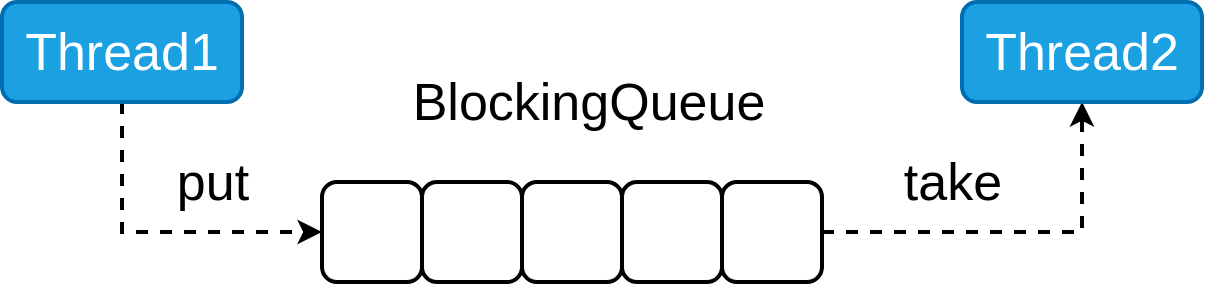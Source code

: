 <mxfile version="12.6.5" type="device"><diagram id="SCL6GIOVPtpGUegopgkn" name="Page-1"><mxGraphModel dx="599" dy="352" grid="0" gridSize="10" guides="1" tooltips="1" connect="1" arrows="1" fold="1" page="0" pageScale="1" pageWidth="827" pageHeight="1169" math="0" shadow="0"><root><mxCell id="0"/><mxCell id="1" parent="0"/><mxCell id="cUpzIBQrncNLgnFqbQG6-1" value="" style="rounded=1;whiteSpace=wrap;html=1;strokeWidth=2;fontSize=26;" vertex="1" parent="1"><mxGeometry x="280" y="150" width="50" height="50" as="geometry"/></mxCell><mxCell id="cUpzIBQrncNLgnFqbQG6-2" value="" style="rounded=1;whiteSpace=wrap;html=1;strokeWidth=2;fontSize=26;" vertex="1" parent="1"><mxGeometry x="330" y="150" width="50" height="50" as="geometry"/></mxCell><mxCell id="cUpzIBQrncNLgnFqbQG6-3" value="" style="rounded=1;whiteSpace=wrap;html=1;strokeWidth=2;fontSize=26;" vertex="1" parent="1"><mxGeometry x="380" y="150" width="50" height="50" as="geometry"/></mxCell><mxCell id="cUpzIBQrncNLgnFqbQG6-4" value="" style="rounded=1;whiteSpace=wrap;html=1;strokeWidth=2;fontSize=26;" vertex="1" parent="1"><mxGeometry x="430" y="150" width="50" height="50" as="geometry"/></mxCell><mxCell id="cUpzIBQrncNLgnFqbQG6-9" style="edgeStyle=orthogonalEdgeStyle;rounded=0;orthogonalLoop=1;jettySize=auto;html=1;exitX=1;exitY=0.5;exitDx=0;exitDy=0;entryX=0.5;entryY=1;entryDx=0;entryDy=0;dashed=1;strokeWidth=2;fontSize=26;" edge="1" parent="1" source="cUpzIBQrncNLgnFqbQG6-5" target="cUpzIBQrncNLgnFqbQG6-7"><mxGeometry relative="1" as="geometry"/></mxCell><mxCell id="cUpzIBQrncNLgnFqbQG6-5" value="" style="rounded=1;whiteSpace=wrap;html=1;strokeWidth=2;fontSize=26;" vertex="1" parent="1"><mxGeometry x="480" y="150" width="50" height="50" as="geometry"/></mxCell><mxCell id="cUpzIBQrncNLgnFqbQG6-8" style="edgeStyle=orthogonalEdgeStyle;rounded=0;orthogonalLoop=1;jettySize=auto;html=1;exitX=0.5;exitY=1;exitDx=0;exitDy=0;entryX=0;entryY=0.5;entryDx=0;entryDy=0;dashed=1;strokeWidth=2;fontSize=26;" edge="1" parent="1" source="cUpzIBQrncNLgnFqbQG6-6" target="cUpzIBQrncNLgnFqbQG6-1"><mxGeometry relative="1" as="geometry"/></mxCell><mxCell id="cUpzIBQrncNLgnFqbQG6-6" value="Thread1" style="rounded=1;whiteSpace=wrap;html=1;strokeWidth=2;fontSize=26;fillColor=#1ba1e2;strokeColor=#006EAF;fontColor=#ffffff;" vertex="1" parent="1"><mxGeometry x="120" y="60" width="120" height="50" as="geometry"/></mxCell><mxCell id="cUpzIBQrncNLgnFqbQG6-7" value="&lt;span style=&quot;white-space: normal&quot;&gt;Thread2&lt;/span&gt;" style="rounded=1;whiteSpace=wrap;html=1;strokeWidth=2;fontSize=26;fillColor=#1ba1e2;strokeColor=#006EAF;fontColor=#ffffff;" vertex="1" parent="1"><mxGeometry x="600" y="60" width="120" height="50" as="geometry"/></mxCell><mxCell id="cUpzIBQrncNLgnFqbQG6-10" value="put" style="text;html=1;align=center;verticalAlign=middle;resizable=0;points=[];autosize=1;fontSize=26;" vertex="1" parent="1"><mxGeometry x="200" y="130" width="50" height="40" as="geometry"/></mxCell><mxCell id="cUpzIBQrncNLgnFqbQG6-11" value="take" style="text;html=1;align=center;verticalAlign=middle;resizable=0;points=[];autosize=1;fontSize=26;" vertex="1" parent="1"><mxGeometry x="565" y="130" width="60" height="40" as="geometry"/></mxCell><mxCell id="cUpzIBQrncNLgnFqbQG6-12" value="BlockingQueue" style="text;html=1;align=center;verticalAlign=middle;resizable=0;points=[];autosize=1;fontSize=26;" vertex="1" parent="1"><mxGeometry x="318" y="90" width="190" height="40" as="geometry"/></mxCell></root></mxGraphModel></diagram></mxfile>